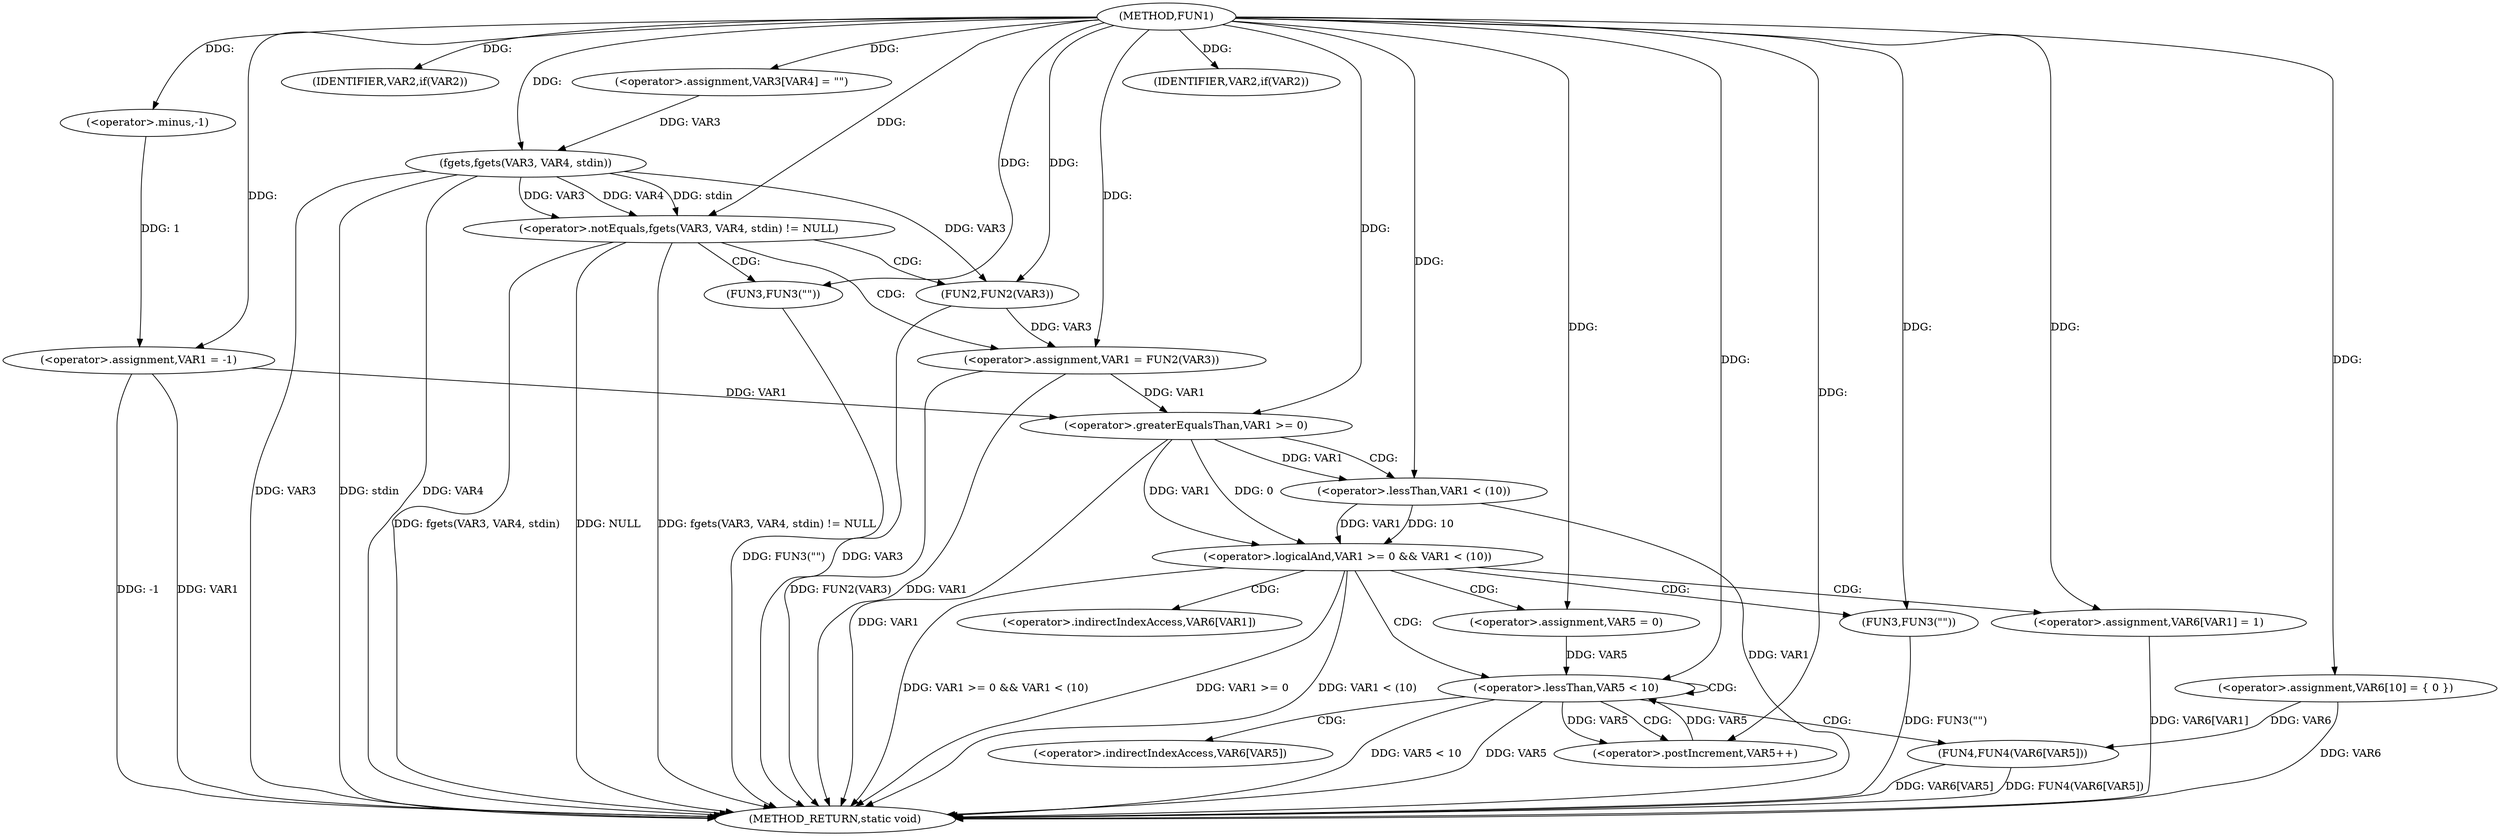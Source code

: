 digraph FUN1 {  
"1000100" [label = "(METHOD,FUN1)" ]
"1000171" [label = "(METHOD_RETURN,static void)" ]
"1000103" [label = "(<operator>.assignment,VAR1 = -1)" ]
"1000105" [label = "(<operator>.minus,-1)" ]
"1000108" [label = "(IDENTIFIER,VAR2,if(VAR2))" ]
"1000112" [label = "(<operator>.assignment,VAR3[VAR4] = \"\")" ]
"1000116" [label = "(<operator>.notEquals,fgets(VAR3, VAR4, stdin) != NULL)" ]
"1000117" [label = "(fgets,fgets(VAR3, VAR4, stdin))" ]
"1000123" [label = "(<operator>.assignment,VAR1 = FUN2(VAR3))" ]
"1000125" [label = "(FUN2,FUN2(VAR3))" ]
"1000129" [label = "(FUN3,FUN3(\"\"))" ]
"1000132" [label = "(IDENTIFIER,VAR2,if(VAR2))" ]
"1000137" [label = "(<operator>.assignment,VAR6[10] = { 0 })" ]
"1000140" [label = "(<operator>.logicalAnd,VAR1 >= 0 && VAR1 < (10))" ]
"1000141" [label = "(<operator>.greaterEqualsThan,VAR1 >= 0)" ]
"1000144" [label = "(<operator>.lessThan,VAR1 < (10))" ]
"1000148" [label = "(<operator>.assignment,VAR6[VAR1] = 1)" ]
"1000154" [label = "(<operator>.assignment,VAR5 = 0)" ]
"1000157" [label = "(<operator>.lessThan,VAR5 < 10)" ]
"1000160" [label = "(<operator>.postIncrement,VAR5++)" ]
"1000163" [label = "(FUN4,FUN4(VAR6[VAR5]))" ]
"1000169" [label = "(FUN3,FUN3(\"\"))" ]
"1000149" [label = "(<operator>.indirectIndexAccess,VAR6[VAR1])" ]
"1000164" [label = "(<operator>.indirectIndexAccess,VAR6[VAR5])" ]
  "1000116" -> "1000171"  [ label = "DDG: fgets(VAR3, VAR4, stdin)"] 
  "1000141" -> "1000171"  [ label = "DDG: VAR1"] 
  "1000123" -> "1000171"  [ label = "DDG: FUN2(VAR3)"] 
  "1000169" -> "1000171"  [ label = "DDG: FUN3(\"\")"] 
  "1000157" -> "1000171"  [ label = "DDG: VAR5 < 10"] 
  "1000103" -> "1000171"  [ label = "DDG: VAR1"] 
  "1000103" -> "1000171"  [ label = "DDG: -1"] 
  "1000140" -> "1000171"  [ label = "DDG: VAR1 >= 0 && VAR1 < (10)"] 
  "1000116" -> "1000171"  [ label = "DDG: NULL"] 
  "1000117" -> "1000171"  [ label = "DDG: VAR3"] 
  "1000117" -> "1000171"  [ label = "DDG: stdin"] 
  "1000144" -> "1000171"  [ label = "DDG: VAR1"] 
  "1000137" -> "1000171"  [ label = "DDG: VAR6"] 
  "1000117" -> "1000171"  [ label = "DDG: VAR4"] 
  "1000163" -> "1000171"  [ label = "DDG: FUN4(VAR6[VAR5])"] 
  "1000116" -> "1000171"  [ label = "DDG: fgets(VAR3, VAR4, stdin) != NULL"] 
  "1000123" -> "1000171"  [ label = "DDG: VAR1"] 
  "1000163" -> "1000171"  [ label = "DDG: VAR6[VAR5]"] 
  "1000125" -> "1000171"  [ label = "DDG: VAR3"] 
  "1000140" -> "1000171"  [ label = "DDG: VAR1 >= 0"] 
  "1000129" -> "1000171"  [ label = "DDG: FUN3(\"\")"] 
  "1000140" -> "1000171"  [ label = "DDG: VAR1 < (10)"] 
  "1000157" -> "1000171"  [ label = "DDG: VAR5"] 
  "1000148" -> "1000171"  [ label = "DDG: VAR6[VAR1]"] 
  "1000105" -> "1000103"  [ label = "DDG: 1"] 
  "1000100" -> "1000103"  [ label = "DDG: "] 
  "1000100" -> "1000105"  [ label = "DDG: "] 
  "1000100" -> "1000108"  [ label = "DDG: "] 
  "1000100" -> "1000112"  [ label = "DDG: "] 
  "1000117" -> "1000116"  [ label = "DDG: VAR3"] 
  "1000117" -> "1000116"  [ label = "DDG: VAR4"] 
  "1000117" -> "1000116"  [ label = "DDG: stdin"] 
  "1000112" -> "1000117"  [ label = "DDG: VAR3"] 
  "1000100" -> "1000117"  [ label = "DDG: "] 
  "1000100" -> "1000116"  [ label = "DDG: "] 
  "1000125" -> "1000123"  [ label = "DDG: VAR3"] 
  "1000100" -> "1000123"  [ label = "DDG: "] 
  "1000117" -> "1000125"  [ label = "DDG: VAR3"] 
  "1000100" -> "1000125"  [ label = "DDG: "] 
  "1000100" -> "1000129"  [ label = "DDG: "] 
  "1000100" -> "1000132"  [ label = "DDG: "] 
  "1000100" -> "1000137"  [ label = "DDG: "] 
  "1000141" -> "1000140"  [ label = "DDG: VAR1"] 
  "1000141" -> "1000140"  [ label = "DDG: 0"] 
  "1000103" -> "1000141"  [ label = "DDG: VAR1"] 
  "1000123" -> "1000141"  [ label = "DDG: VAR1"] 
  "1000100" -> "1000141"  [ label = "DDG: "] 
  "1000144" -> "1000140"  [ label = "DDG: VAR1"] 
  "1000144" -> "1000140"  [ label = "DDG: 10"] 
  "1000141" -> "1000144"  [ label = "DDG: VAR1"] 
  "1000100" -> "1000144"  [ label = "DDG: "] 
  "1000100" -> "1000148"  [ label = "DDG: "] 
  "1000100" -> "1000154"  [ label = "DDG: "] 
  "1000154" -> "1000157"  [ label = "DDG: VAR5"] 
  "1000160" -> "1000157"  [ label = "DDG: VAR5"] 
  "1000100" -> "1000157"  [ label = "DDG: "] 
  "1000157" -> "1000160"  [ label = "DDG: VAR5"] 
  "1000100" -> "1000160"  [ label = "DDG: "] 
  "1000137" -> "1000163"  [ label = "DDG: VAR6"] 
  "1000100" -> "1000169"  [ label = "DDG: "] 
  "1000116" -> "1000125"  [ label = "CDG: "] 
  "1000116" -> "1000129"  [ label = "CDG: "] 
  "1000116" -> "1000123"  [ label = "CDG: "] 
  "1000140" -> "1000154"  [ label = "CDG: "] 
  "1000140" -> "1000148"  [ label = "CDG: "] 
  "1000140" -> "1000157"  [ label = "CDG: "] 
  "1000140" -> "1000149"  [ label = "CDG: "] 
  "1000140" -> "1000169"  [ label = "CDG: "] 
  "1000141" -> "1000144"  [ label = "CDG: "] 
  "1000157" -> "1000163"  [ label = "CDG: "] 
  "1000157" -> "1000164"  [ label = "CDG: "] 
  "1000157" -> "1000160"  [ label = "CDG: "] 
  "1000157" -> "1000157"  [ label = "CDG: "] 
}
